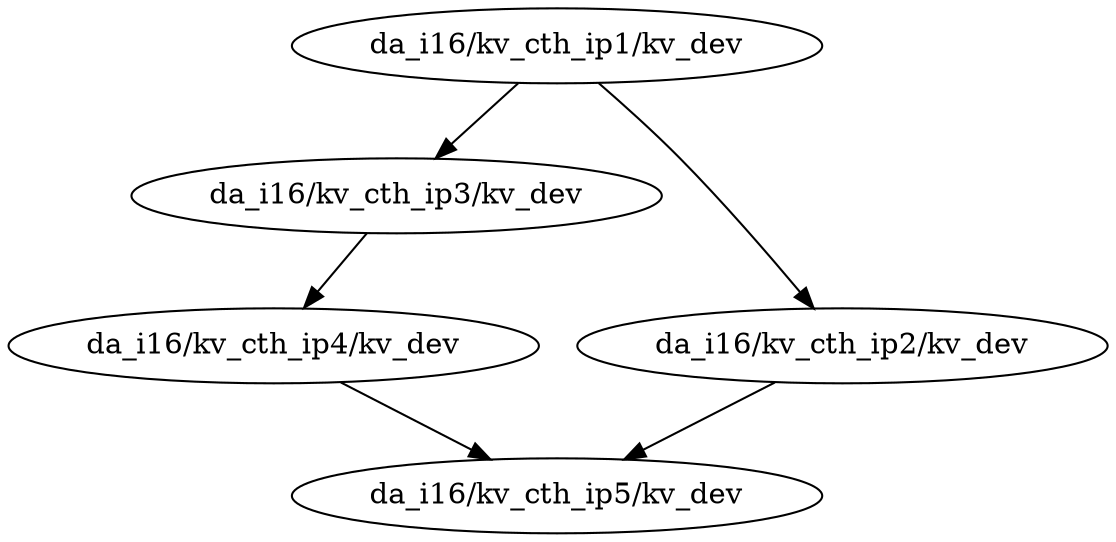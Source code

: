 digraph "da_i16/kv_cth_ip1/kv_dev" {
"da_i16/kv_cth_ip3/kv_dev" -> "da_i16/kv_cth_ip4/kv_dev";
"da_i16/kv_cth_ip2/kv_dev" -> "da_i16/kv_cth_ip5/kv_dev";
"da_i16/kv_cth_ip1/kv_dev" -> "da_i16/kv_cth_ip3/kv_dev";
"da_i16/kv_cth_ip4/kv_dev" -> "da_i16/kv_cth_ip5/kv_dev";
"da_i16/kv_cth_ip1/kv_dev" -> "da_i16/kv_cth_ip2/kv_dev";}